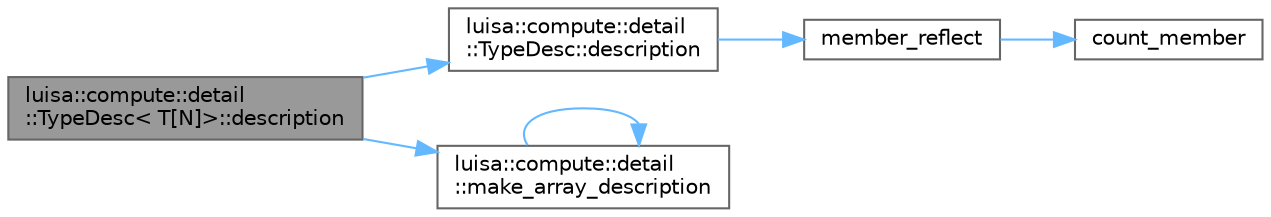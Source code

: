 digraph "luisa::compute::detail::TypeDesc&lt; T[N]&gt;::description"
{
 // LATEX_PDF_SIZE
  bgcolor="transparent";
  edge [fontname=Helvetica,fontsize=10,labelfontname=Helvetica,labelfontsize=10];
  node [fontname=Helvetica,fontsize=10,shape=box,height=0.2,width=0.4];
  rankdir="LR";
  Node1 [id="Node000001",label="luisa::compute::detail\l::TypeDesc\< T[N]\>::description",height=0.2,width=0.4,color="gray40", fillcolor="grey60", style="filled", fontcolor="black",tooltip=" "];
  Node1 -> Node2 [id="edge1_Node000001_Node000002",color="steelblue1",style="solid",tooltip=" "];
  Node2 [id="Node000002",label="luisa::compute::detail\l::TypeDesc::description",height=0.2,width=0.4,color="grey40", fillcolor="white", style="filled",URL="$structluisa_1_1compute_1_1detail_1_1_type_desc.html#a6575a90ae1a360d40c5124479f597413",tooltip=" "];
  Node2 -> Node3 [id="edge2_Node000002_Node000003",color="steelblue1",style="solid",tooltip=" "];
  Node3 [id="Node000003",label="member_reflect",height=0.2,width=0.4,color="grey40", fillcolor="white", style="filled",URL="$member__reflect_8inl_8h.html#aad8ce483ad1b972dcfbcbdefdcf41d6a",tooltip=" "];
  Node3 -> Node4 [id="edge3_Node000003_Node000004",color="steelblue1",style="solid",tooltip=" "];
  Node4 [id="Node000004",label="count_member",height=0.2,width=0.4,color="grey40", fillcolor="white", style="filled",URL="$member__reflect_8inl_8h.html#ae8c529a3ada4263bcc57433250d09b95",tooltip=" "];
  Node1 -> Node5 [id="edge4_Node000001_Node000005",color="steelblue1",style="solid",tooltip=" "];
  Node5 [id="Node000005",label="luisa::compute::detail\l::make_array_description",height=0.2,width=0.4,color="grey40", fillcolor="white", style="filled",URL="$namespaceluisa_1_1compute_1_1detail.html#a95046675e1dfee04a24ae3c34140aaef",tooltip=" "];
  Node5 -> Node5 [id="edge5_Node000005_Node000005",color="steelblue1",style="solid",tooltip=" "];
}
